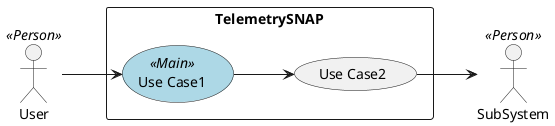 @startuml

left to right direction

skinparam usecase {
  BackgroudnColor #lightgreen
  BackgroundColor<<Main>> #lightblue
}
actor :User: <<Person>>
actor :SubSystem: <<Person>>


rectangle "TelemetrySNAP" {
UseCase UC1 <<Main>> as "Use Case1"
UseCase UC2  as "Use Case2"


User --> UC1
UC1 --> UC2
UC2 --> SubSystem
}

@enduml
